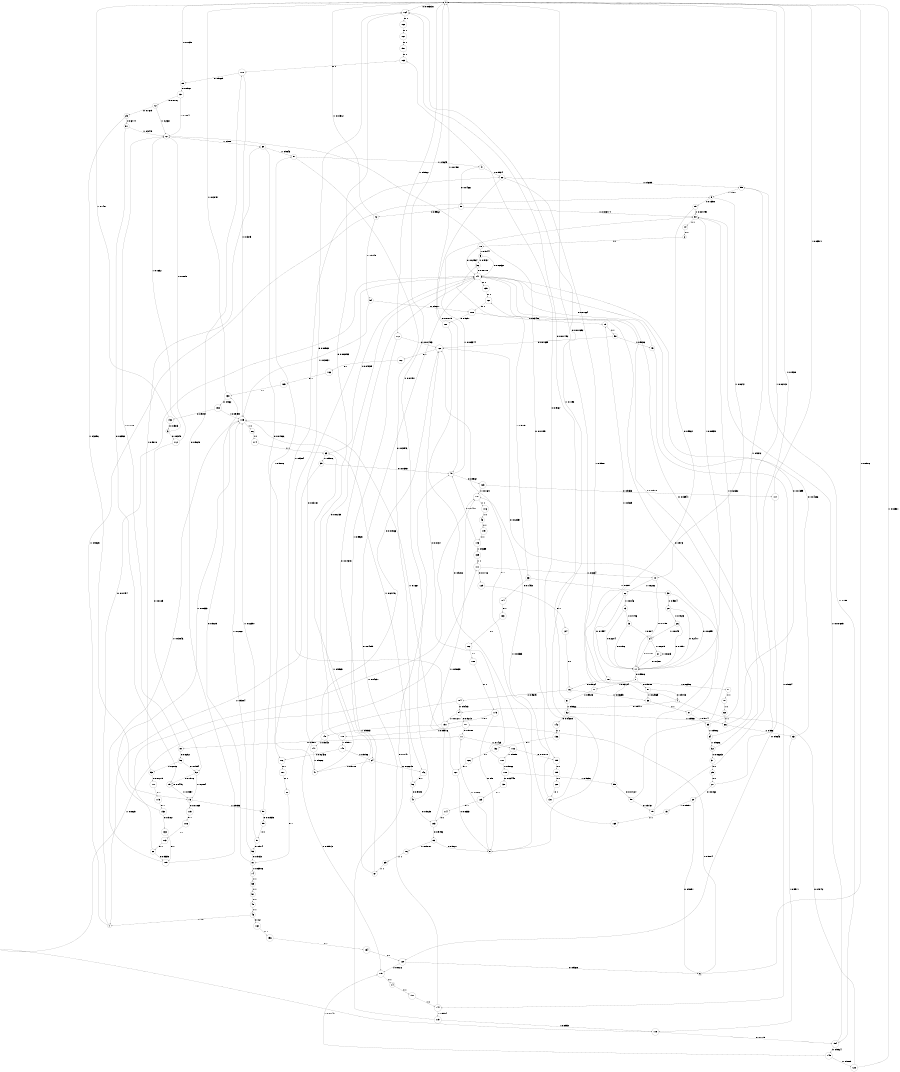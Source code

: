 digraph "ch4source_phase3_L16" {
size = "6,8.5";
ratio = "fill";
node [shape = circle];
node [fontsize = 24];
edge [fontsize = 24];
0 -> 164 [label = "0: 0.003831  "];
0 -> 172 [label = "1: 0.9962   "];
1 -> 87 [label = "0: 0.9788   "];
1 -> 77 [label = "1: 0.02124  "];
2 -> 18 [label = "1: 1        "];
3 -> 112 [label = "0: 0.8348   "];
3 -> 72 [label = "1: 0.1652   "];
4 -> 84 [label = "0: 0.9471   "];
4 -> 75 [label = "1: 0.0529   "];
5 -> 141 [label = "0: 0.02632  "];
5 -> 36 [label = "1: 0.9737   "];
6 -> 171 [label = "0: 0.9084   "];
6 -> 0 [label = "1: 0.0916   "];
7 -> 141 [label = "0: 0.01754  "];
7 -> 9 [label = "1: 0.9825   "];
8 -> 11 [label = "0: 0.8802   "];
8 -> 0 [label = "1: 0.1198   "];
9 -> 89 [label = "0: 0.1358   "];
9 -> 10 [label = "1: 0.8642   "];
10 -> 17 [label = "0: 0.1798   "];
10 -> 22 [label = "1: 0.8202   "];
11 -> 80 [label = "0: 0.8577   "];
11 -> 102 [label = "1: 0.1423   "];
12 -> 25 [label = "0: 0.7679   "];
12 -> 72 [label = "1: 0.2321   "];
13 -> 17 [label = "0: 0.2204   "];
13 -> 23 [label = "1: 0.7796   "];
14 -> 150 [label = "1: 1        "];
15 -> 169 [label = "1: 1        "];
16 -> 104 [label = "0: 0.9675   "];
16 -> 38 [label = "1: 0.03255  "];
17 -> 1 [label = "0: 0.9906   "];
17 -> 54 [label = "1: 0.00939  "];
18 -> 141 [label = "0: 0.02564  "];
18 -> 5 [label = "1: 0.9744   "];
19 -> 19 [label = "0: 0.8446   "];
19 -> 73 [label = "1: 0.1554   "];
20 -> 6 [label = "0: 0.9091   "];
20 -> 15 [label = "1: 0.09091  "];
21 -> 17 [label = "0: 0.1387   "];
21 -> 21 [label = "1: 0.8613   "];
22 -> 17 [label = "0: 0.1954   "];
22 -> 13 [label = "1: 0.8046   "];
23 -> 17 [label = "0: 0.196    "];
23 -> 24 [label = "1: 0.804    "];
24 -> 17 [label = "0: 0.1781   "];
24 -> 21 [label = "1: 0.8219   "];
25 -> 91 [label = "0: 0.6744   "];
25 -> 73 [label = "1: 0.3256   "];
26 -> 17 [label = "0: 0.1951   "];
26 -> 24 [label = "1: 0.8049   "];
27 -> 20 [label = "0: 0.8462   "];
27 -> 0 [label = "1: 0.1538   "];
28 -> 17 [label = "0: 0.2477   "];
28 -> 26 [label = "1: 0.7523   "];
29 -> 27 [label = "0: 1        "];
30 -> 17 [label = "0: 0.06957  "];
30 -> 28 [label = "1: 0.9304   "];
31 -> 29 [label = "0: 1        "];
32 -> 31 [label = "0: 0.06283  "];
32 -> 55 [label = "1: 0.9372   "];
33 -> 184 [label = "0: 0.1493   "];
33 -> 30 [label = "1: 0.8507   "];
34 -> 141 [label = "0: 0.03941  "];
34 -> 32 [label = "1: 0.9606   "];
35 -> 141 [label = "0: 0.00978  "];
35 -> 34 [label = "1: 0.9902   "];
36 -> 141 [label = "0: 0.08108  "];
36 -> 33 [label = "1: 0.9189   "];
37 -> 168 [label = "0: 0.02857  "];
37 -> 35 [label = "1: 0.9714   "];
38 -> 37 [label = "1: 1        "];
39 -> 45 [label = "0: 0.06957  "];
39 -> 7 [label = "1: 0.9304   "];
40 -> 103 [label = "0: 0.9825   "];
40 -> 0 [label = "1: 0.01751  "];
41 -> 141 [label = "0: 0.06159  "];
41 -> 62 [label = "1: 0.9384   "];
42 -> 94 [label = "0: 0.9849   "];
42 -> 0 [label = "1: 0.01512  "];
43 -> 149 [label = "1: 1        "];
44 -> 2 [label = "1: 1        "];
45 -> 123 [label = "0: 0.9967   "];
45 -> 54 [label = "1: 0.003344  "];
46 -> 160 [label = "0: 0.2      "];
46 -> 7 [label = "1: 0.8      "];
47 -> 98 [label = "0: 0.04661  "];
47 -> 62 [label = "1: 0.9534   "];
48 -> 46 [label = "1: 1        "];
49 -> 141 [label = "0: 0.01664  "];
49 -> 144 [label = "1: 0.9834   "];
50 -> 146 [label = "0: 0.03546  "];
50 -> 47 [label = "1: 0.9645   "];
51 -> 48 [label = "1: 1        "];
52 -> 142 [label = "0: 0.04688  "];
52 -> 66 [label = "1: 0.9531   "];
53 -> 177 [label = "0: 0.01219  "];
53 -> 60 [label = "1: 0.9878   "];
54 -> 44 [label = "1: 1        "];
55 -> 154 [label = "0: 0.099    "];
55 -> 9 [label = "1: 0.901    "];
56 -> 92 [label = "0: 0.7994   "];
56 -> 53 [label = "1: 0.2006   "];
57 -> 99 [label = "0: 0.01935  "];
57 -> 50 [label = "1: 0.9806   "];
58 -> 168 [label = "0: 0.01639  "];
58 -> 49 [label = "1: 0.9836   "];
59 -> 51 [label = "1: 1        "];
60 -> 116 [label = "0: 0.01566  "];
60 -> 50 [label = "1: 0.9843   "];
61 -> 164 [label = "0: 0.007752  "];
61 -> 52 [label = "1: 0.9922   "];
62 -> 45 [label = "0: 0.07015  "];
62 -> 55 [label = "1: 0.9299   "];
63 -> 141 [label = "0: 0.04839  "];
63 -> 39 [label = "1: 0.9516   "];
64 -> 146 [label = "0: 0.02215  "];
64 -> 41 [label = "1: 0.9778   "];
65 -> 141 [label = "0: 0.04286  "];
65 -> 118 [label = "1: 0.9571   "];
66 -> 141 [label = "0: 0.01399  "];
66 -> 65 [label = "1: 0.986    "];
67 -> 141 [label = "0: 0.04348  "];
67 -> 63 [label = "1: 0.9565   "];
68 -> 66 [label = "1: 1        "];
69 -> 67 [label = "1: 1        "];
70 -> 68 [label = "1: 1        "];
71 -> 70 [label = "1: 1        "];
72 -> 159 [label = "0: 0.01199  "];
72 -> 60 [label = "1: 0.988    "];
73 -> 115 [label = "0: 0.01069  "];
73 -> 57 [label = "1: 0.9893   "];
74 -> 59 [label = "1: 1        "];
75 -> 58 [label = "1: 1        "];
76 -> 69 [label = "1: 1        "];
77 -> 164 [label = "0: 0.007692  "];
77 -> 61 [label = "1: 0.9923   "];
78 -> 16 [label = "0: 0.9764   "];
78 -> 71 [label = "1: 0.02356  "];
79 -> 121 [label = "0: 0.973    "];
79 -> 0 [label = "1: 0.02703  "];
80 -> 56 [label = "0: 0.8292   "];
80 -> 72 [label = "1: 0.1708   "];
81 -> 138 [label = "0: 0.9609   "];
81 -> 74 [label = "1: 0.03906  "];
82 -> 109 [label = "0: 0.9535   "];
82 -> 178 [label = "1: 0.04651  "];
83 -> 8 [label = "0: 0.9021   "];
83 -> 76 [label = "1: 0.09787  "];
84 -> 171 [label = "0: 0.9273   "];
84 -> 151 [label = "1: 0.07271  "];
85 -> 137 [label = "0: 0.8961   "];
85 -> 0 [label = "1: 0.1039   "];
86 -> 174 [label = "1: 1        "];
87 -> 4 [label = "0: 0.9703   "];
87 -> 38 [label = "1: 0.02965  "];
88 -> 81 [label = "0: 1        "];
89 -> 78 [label = "0: 0.9922   "];
89 -> 54 [label = "1: 0.007799  "];
90 -> 79 [label = "0: 0.9737   "];
90 -> 54 [label = "1: 0.02632  "];
91 -> 19 [label = "0: 0.6552   "];
91 -> 72 [label = "1: 0.3448   "];
92 -> 19 [label = "0: 0.7916   "];
92 -> 73 [label = "1: 0.2084   "];
93 -> 81 [label = "0: 0.9733   "];
93 -> 105 [label = "1: 0.02667  "];
94 -> 108 [label = "0: 0.9617   "];
94 -> 105 [label = "1: 0.03831  "];
95 -> 90 [label = "0: 0.04124  "];
95 -> 62 [label = "1: 0.9588   "];
96 -> 40 [label = "0: 0.9785   "];
96 -> 105 [label = "1: 0.02146  "];
97 -> 93 [label = "0: 0.974    "];
97 -> 105 [label = "1: 0.02597  "];
98 -> 42 [label = "0: 0.9962   "];
98 -> 54 [label = "1: 0.003774  "];
99 -> 97 [label = "0: 1        "];
100 -> 130 [label = "0: 0.03445  "];
100 -> 95 [label = "1: 0.9656   "];
101 -> 168 [label = "0: 0.0134   "];
101 -> 100 [label = "1: 0.9866   "];
102 -> 159 [label = "0: 0.01018  "];
102 -> 101 [label = "1: 0.9898   "];
103 -> 83 [label = "0: 0.9496   "];
103 -> 178 [label = "1: 0.05039  "];
104 -> 84 [label = "0: 0.9403   "];
104 -> 179 [label = "1: 0.05973  "];
105 -> 86 [label = "1: 1        "];
106 -> 113 [label = "0: 1        "];
107 -> 88 [label = "0: 1        "];
108 -> 181 [label = "0: 0.9657   "];
108 -> 75 [label = "1: 0.03426  "];
109 -> 110 [label = "0: 0.9615   "];
109 -> 105 [label = "1: 0.03846  "];
110 -> 85 [label = "0: 0.9625   "];
110 -> 105 [label = "1: 0.0375   "];
111 -> 129 [label = "0: 0.1716   "];
111 -> 10 [label = "1: 0.8284   "];
112 -> 92 [label = "0: 0.8125   "];
112 -> 72 [label = "1: 0.1875   "];
113 -> 82 [label = "0: 1        "];
114 -> 103 [label = "0: 1        "];
115 -> 106 [label = "0: 1        "];
116 -> 107 [label = "0: 1        "];
117 -> 120 [label = "0: 0.9643   "];
117 -> 0 [label = "1: 0.03571  "];
118 -> 154 [label = "0: 0.1175   "];
118 -> 111 [label = "1: 0.8825   "];
119 -> 45 [label = "0: 0.1047   "];
119 -> 118 [label = "1: 0.8953   "];
120 -> 6 [label = "0: 0.9328   "];
120 -> 179 [label = "1: 0.0672   "];
121 -> 108 [label = "0: 1        "];
122 -> 4 [label = "0: 0.9742   "];
122 -> 0 [label = "1: 0.02581  "];
123 -> 117 [label = "0: 0.9833   "];
123 -> 178 [label = "1: 0.01671  "];
124 -> 16 [label = "0: 1        "];
125 -> 114 [label = "0: 1        "];
126 -> 127 [label = "0: 1        "];
127 -> 8 [label = "0: 0.8333   "];
127 -> 105 [label = "1: 0.1667   "];
128 -> 131 [label = "0: 1        "];
129 -> 124 [label = "0: 1        "];
130 -> 125 [label = "0: 1        "];
131 -> 163 [label = "0: 0.9167   "];
131 -> 178 [label = "1: 0.08333  "];
132 -> 126 [label = "0: 1        "];
133 -> 109 [label = "0: 1        "];
134 -> 120 [label = "0: 1        "];
135 -> 121 [label = "0: 1        "];
136 -> 132 [label = "0: 1        "];
137 -> 12 [label = "0: 0.8116   "];
137 -> 72 [label = "1: 0.1884   "];
138 -> 158 [label = "0: 0.962    "];
138 -> 0 [label = "1: 0.03797  "];
139 -> 111 [label = "1: 1        "];
140 -> 116 [label = "0: 0.02436  "];
140 -> 64 [label = "1: 0.9756   "];
141 -> 135 [label = "0: 1        "];
142 -> 136 [label = "0: 1        "];
143 -> 45 [label = "0: 0.07407  "];
143 -> 139 [label = "1: 0.9259   "];
144 -> 141 [label = "0: 0.04055  "];
144 -> 119 [label = "1: 0.9594   "];
145 -> 122 [label = "0: 0.9885   "];
145 -> 179 [label = "1: 0.01147  "];
146 -> 96 [label = "0: 1        "];
147 -> 141 [label = "0: 0.03181  "];
147 -> 41 [label = "1: 0.9682   "];
148 -> 168 [label = "0: 0.01566  "];
148 -> 147 [label = "1: 0.9843   "];
149 -> 143 [label = "1: 1        "];
150 -> 144 [label = "1: 1        "];
151 -> 164 [label = "0: 0.00969  "];
151 -> 148 [label = "1: 0.9903   "];
152 -> 3 [label = "0: 0.8513   "];
152 -> 0 [label = "1: 0.1487   "];
153 -> 133 [label = "0: 0.9167   "];
153 -> 105 [label = "1: 0.08333  "];
154 -> 145 [label = "0: 0.9924   "];
154 -> 54 [label = "1: 0.007605  "];
155 -> 128 [label = "0: 1        "];
156 -> 134 [label = "0: 1        "];
157 -> 163 [label = "0: 1        "];
158 -> 152 [label = "0: 0.9054   "];
158 -> 105 [label = "1: 0.09459  "];
159 -> 155 [label = "0: 1        "];
160 -> 156 [label = "0: 1        "];
161 -> 157 [label = "0: 1        "];
162 -> 161 [label = "0: 1        "];
163 -> 110 [label = "0: 1        "];
164 -> 162 [label = "0: 1        "];
165 -> 138 [label = "0: 1        "];
166 -> 165 [label = "0: 1        "];
167 -> 166 [label = "0: 1        "];
168 -> 167 [label = "0: 1        "];
169 -> 168 [label = "0: 1        "];
170 -> 164 [label = "0: 0.002853  "];
170 -> 140 [label = "1: 0.9971   "];
171 -> 11 [label = "0: 0.9008   "];
171 -> 170 [label = "1: 0.09916  "];
172 -> 168 [label = "0: 0.007463  "];
172 -> 64 [label = "1: 0.9925   "];
173 -> 153 [label = "0: 1        "];
174 -> 63 [label = "1: 1        "];
175 -> 8 [label = "0: 0.9      "];
175 -> 151 [label = "1: 0.1      "];
176 -> 43 [label = "1: 1        "];
177 -> 173 [label = "0: 1        "];
178 -> 176 [label = "1: 1        "];
179 -> 14 [label = "1: 1        "];
180 -> 175 [label = "0: 1        "];
181 -> 8 [label = "0: 0.9202   "];
181 -> 0 [label = "1: 0.07981  "];
182 -> 180 [label = "0: 1        "];
183 -> 182 [label = "0: 1        "];
184 -> 183 [label = "0: 1        "];
}